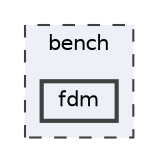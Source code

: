 digraph "bench/fdm"
{
 // LATEX_PDF_SIZE
  bgcolor="transparent";
  edge [fontname=Helvetica,fontsize=10,labelfontname=Helvetica,labelfontsize=10];
  node [fontname=Helvetica,fontsize=10,shape=box,height=0.2,width=0.4];
  compound=true
  subgraph clusterdir_a36c4719283424f51e58ca3678e5dea3 {
    graph [ bgcolor="#edf0f7", pencolor="grey25", label="bench", fontname=Helvetica,fontsize=10 style="filled,dashed", URL="dir_a36c4719283424f51e58ca3678e5dea3.html",tooltip=""]
  dir_68a6ba6d4ef8af96fdbed5273c22540a [label="fdm", fillcolor="#edf0f7", color="grey25", style="filled,bold", URL="dir_68a6ba6d4ef8af96fdbed5273c22540a.html",tooltip=""];
  }
}
